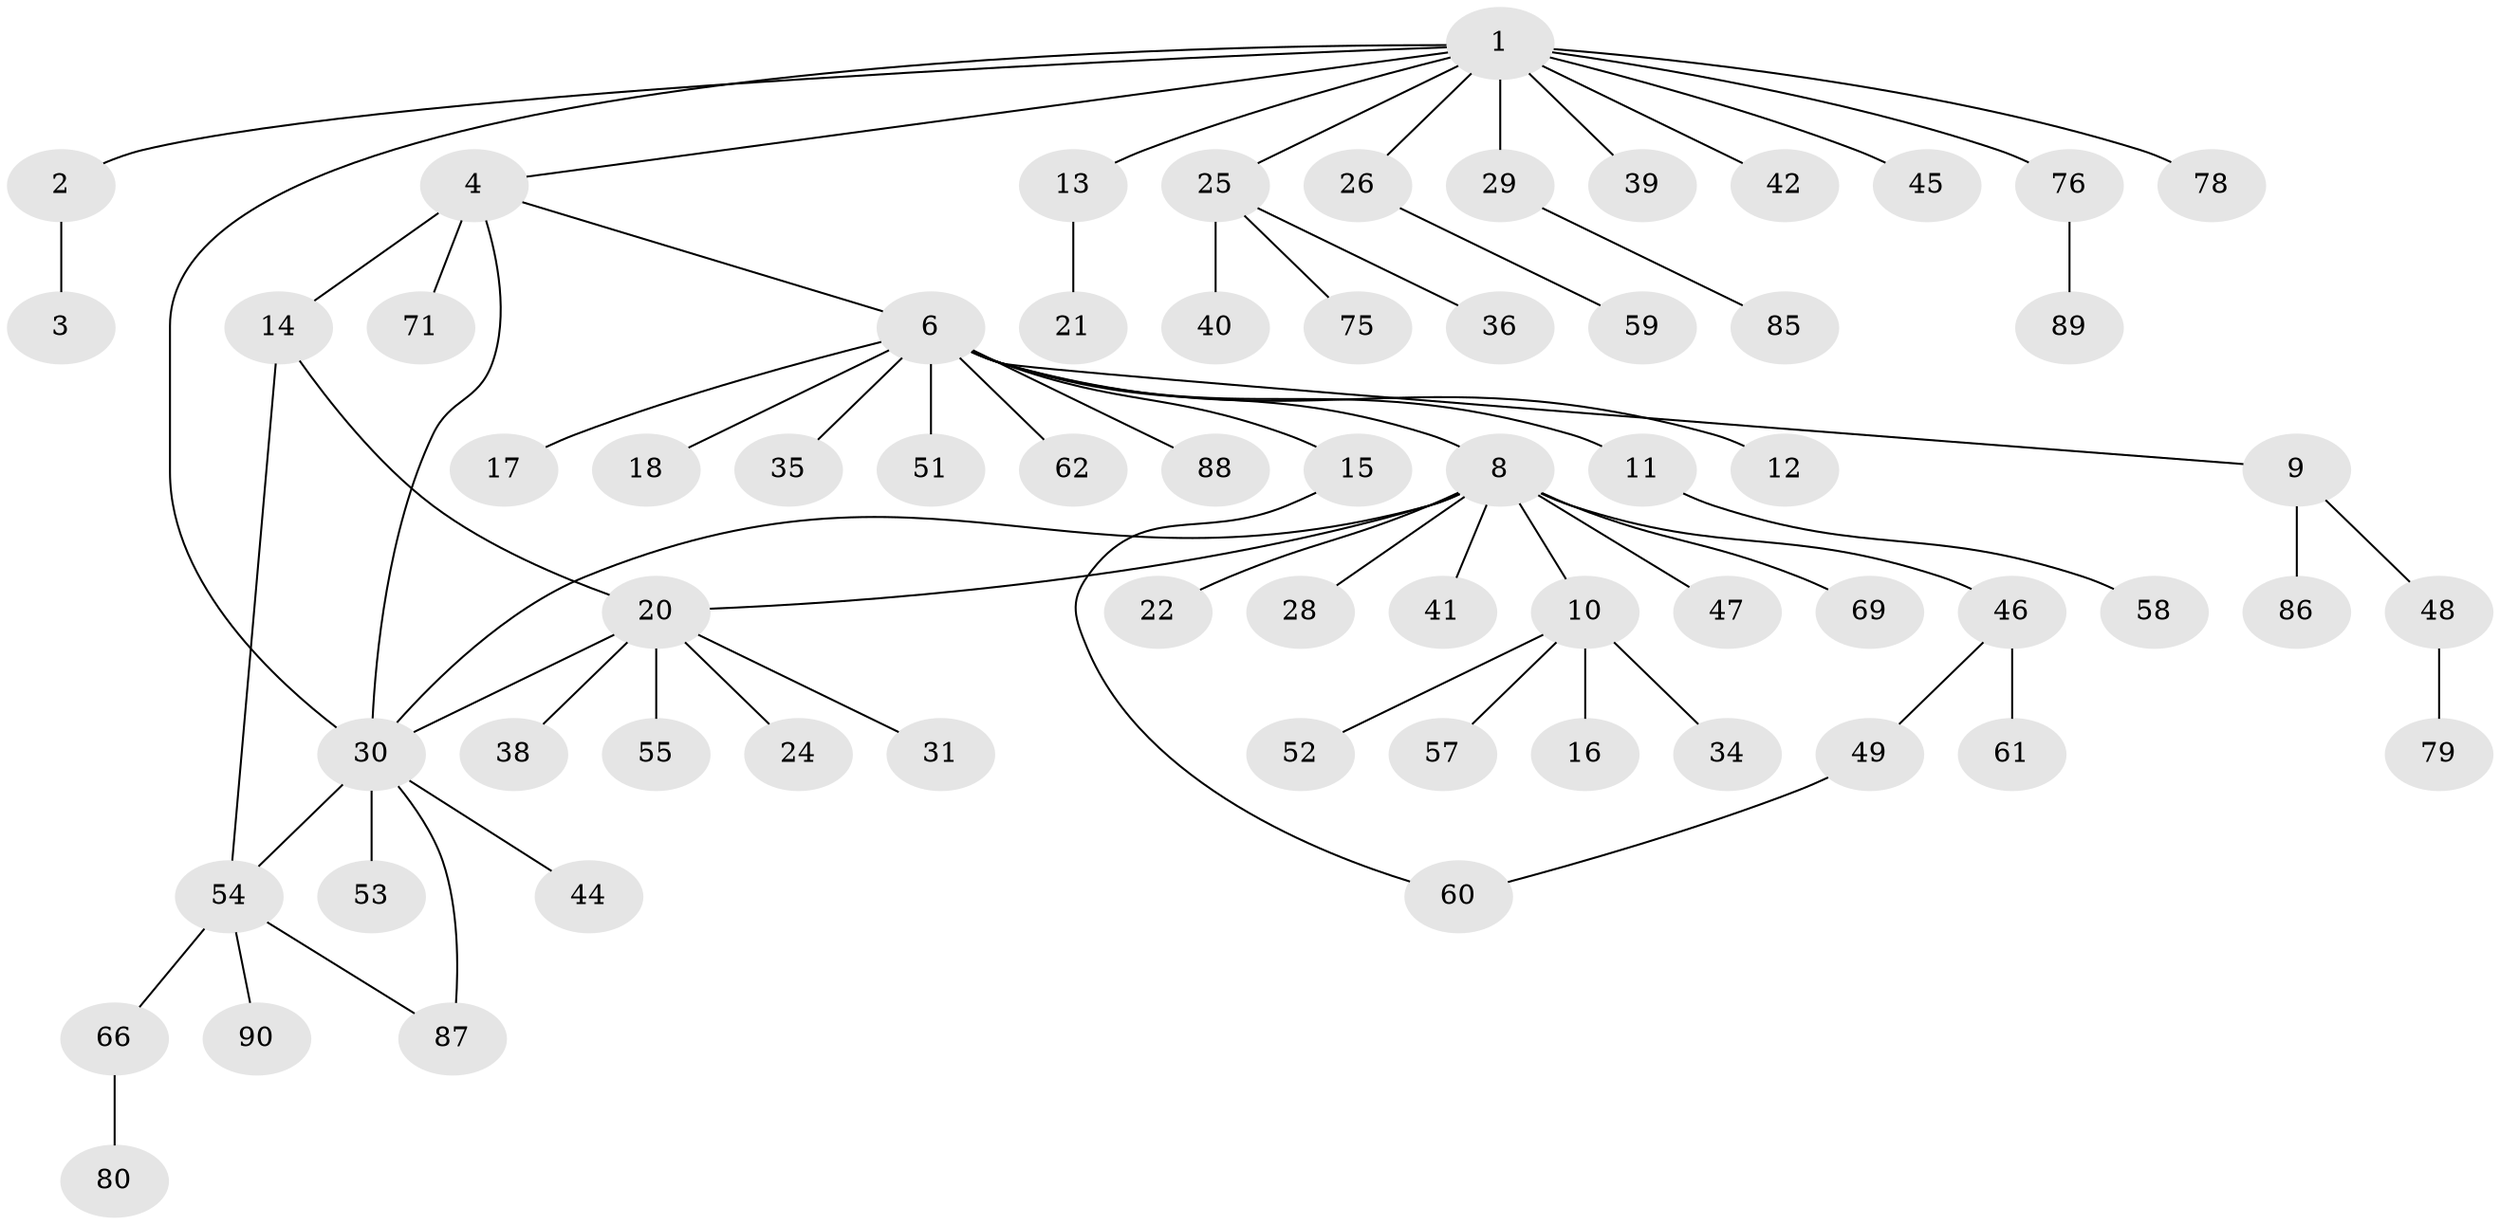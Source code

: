 // original degree distribution, {10: 0.01098901098901099, 3: 0.06593406593406594, 2: 0.2087912087912088, 7: 0.02197802197802198, 5: 0.02197802197802198, 13: 0.01098901098901099, 1: 0.5824175824175825, 11: 0.01098901098901099, 4: 0.04395604395604396, 6: 0.01098901098901099, 9: 0.01098901098901099}
// Generated by graph-tools (version 1.1) at 2025/11/02/27/25 16:11:12]
// undirected, 65 vertices, 71 edges
graph export_dot {
graph [start="1"]
  node [color=gray90,style=filled];
  1 [super="+5"];
  2 [super="+50"];
  3 [super="+23"];
  4 [super="+27"];
  6 [super="+7"];
  8 [super="+33"];
  9 [super="+84"];
  10 [super="+74"];
  11;
  12 [super="+64"];
  13 [super="+67"];
  14 [super="+19"];
  15;
  16;
  17;
  18;
  20 [super="+82"];
  21 [super="+32"];
  22;
  24;
  25;
  26 [super="+70"];
  28 [super="+43"];
  29 [super="+83"];
  30 [super="+37"];
  31;
  34 [super="+65"];
  35 [super="+56"];
  36;
  38;
  39;
  40 [super="+63"];
  41;
  42;
  44;
  45 [super="+72"];
  46 [super="+73"];
  47;
  48 [super="+91"];
  49;
  51;
  52;
  53;
  54 [super="+81"];
  55;
  57;
  58;
  59 [super="+68"];
  60 [super="+77"];
  61;
  62;
  66;
  69;
  71;
  75;
  76;
  78;
  79;
  80;
  85;
  86;
  87;
  88;
  89;
  90;
  1 -- 2;
  1 -- 4;
  1 -- 25;
  1 -- 26;
  1 -- 30;
  1 -- 39;
  1 -- 42;
  1 -- 45;
  1 -- 76 [weight=2];
  1 -- 13;
  1 -- 29;
  1 -- 78;
  2 -- 3;
  4 -- 6;
  4 -- 14 [weight=2];
  4 -- 30;
  4 -- 71;
  6 -- 8;
  6 -- 9;
  6 -- 11;
  6 -- 12;
  6 -- 15;
  6 -- 17;
  6 -- 18;
  6 -- 35;
  6 -- 51;
  6 -- 62;
  6 -- 88;
  8 -- 10;
  8 -- 22;
  8 -- 28;
  8 -- 30;
  8 -- 41;
  8 -- 46;
  8 -- 47;
  8 -- 69;
  8 -- 20;
  9 -- 48;
  9 -- 86;
  10 -- 16;
  10 -- 34;
  10 -- 52;
  10 -- 57;
  11 -- 58;
  13 -- 21;
  14 -- 20;
  14 -- 54;
  15 -- 60;
  20 -- 24;
  20 -- 30;
  20 -- 31;
  20 -- 38;
  20 -- 55;
  25 -- 36;
  25 -- 40;
  25 -- 75;
  26 -- 59;
  29 -- 85;
  30 -- 44;
  30 -- 53;
  30 -- 54;
  30 -- 87;
  46 -- 49;
  46 -- 61;
  48 -- 79;
  49 -- 60;
  54 -- 66;
  54 -- 90;
  54 -- 87;
  66 -- 80;
  76 -- 89;
}
